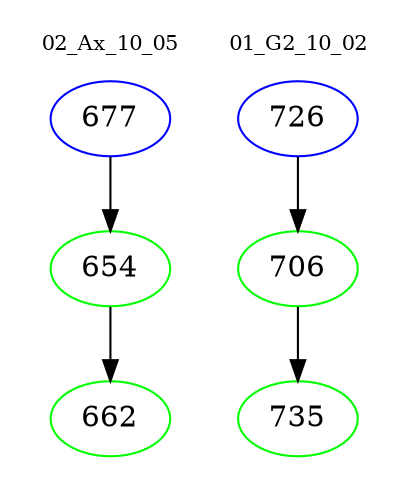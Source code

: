 digraph{
subgraph cluster_0 {
color = white
label = "02_Ax_10_05";
fontsize=10;
T0_677 [label="677", color="blue"]
T0_677 -> T0_654 [color="black"]
T0_654 [label="654", color="green"]
T0_654 -> T0_662 [color="black"]
T0_662 [label="662", color="green"]
}
subgraph cluster_1 {
color = white
label = "01_G2_10_02";
fontsize=10;
T1_726 [label="726", color="blue"]
T1_726 -> T1_706 [color="black"]
T1_706 [label="706", color="green"]
T1_706 -> T1_735 [color="black"]
T1_735 [label="735", color="green"]
}
}
